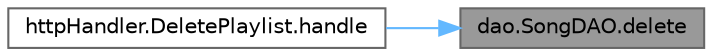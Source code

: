 digraph "dao.SongDAO.delete"
{
 // LATEX_PDF_SIZE
  bgcolor="transparent";
  edge [fontname=Helvetica,fontsize=10,labelfontname=Helvetica,labelfontsize=10];
  node [fontname=Helvetica,fontsize=10,shape=box,height=0.2,width=0.4];
  rankdir="RL";
  Node1 [label="dao.SongDAO.delete",height=0.2,width=0.4,color="gray40", fillcolor="grey60", style="filled", fontcolor="black",tooltip=" "];
  Node1 -> Node2 [dir="back",color="steelblue1",style="solid"];
  Node2 [label="httpHandler.DeletePlaylist.handle",height=0.2,width=0.4,color="grey40", fillcolor="white", style="filled",URL="$classhttp_handler_1_1_delete_playlist.html#a761680858dacd7a598fa0f9a3df97c10",tooltip=" "];
}
